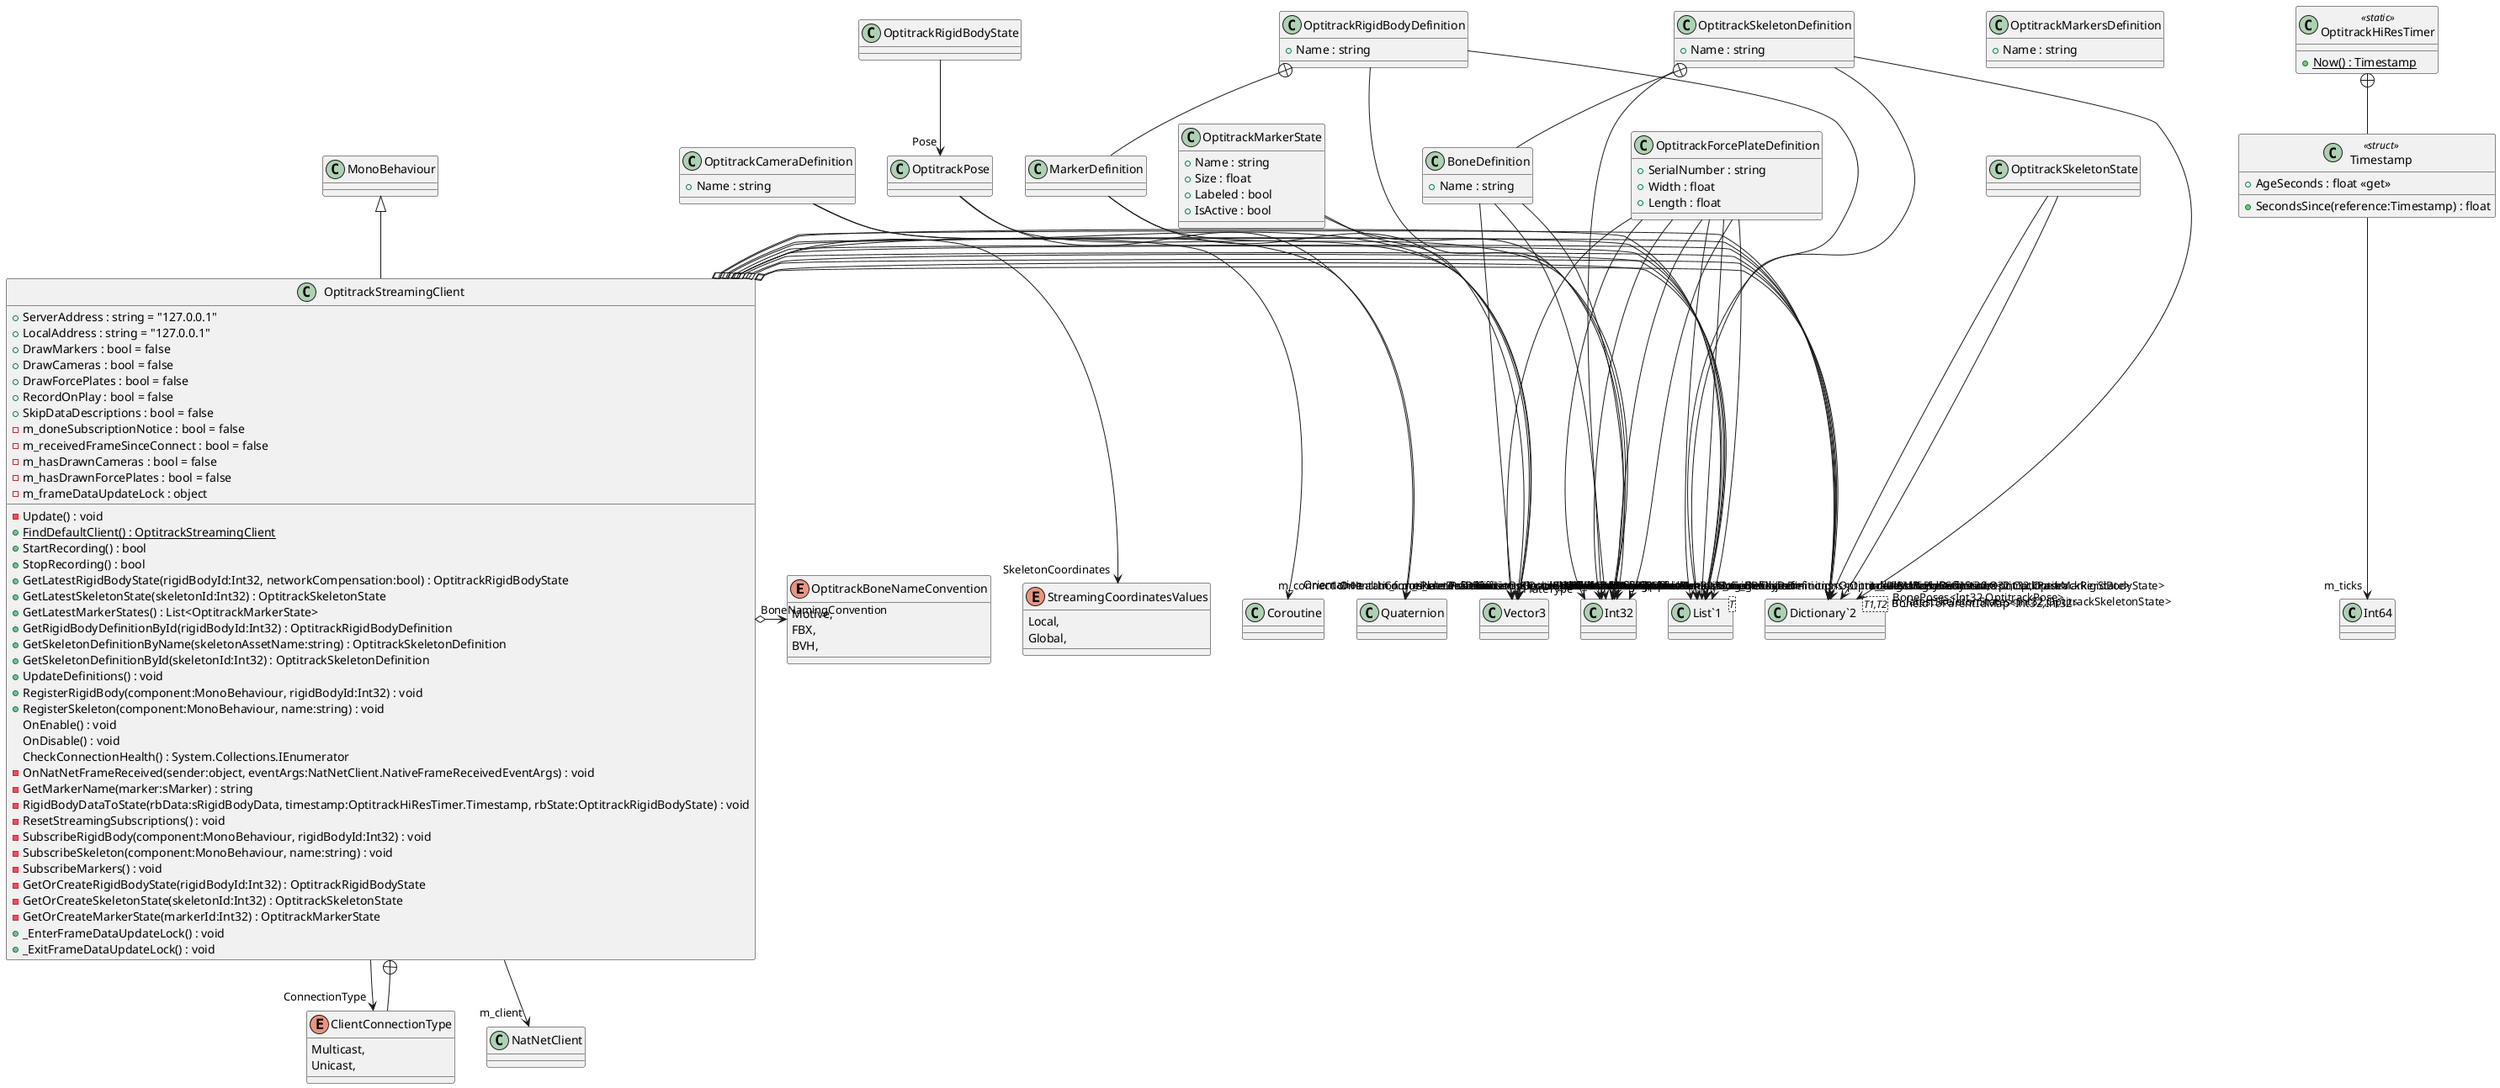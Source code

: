 @startuml
enum OptitrackBoneNameConvention {
    Motive,
    FBX,
    BVH,
}
enum StreamingCoordinatesValues {
    Local,
    Global,
}
class OptitrackPose {
}
class OptitrackMarkerState {
    + Name : string
    + Size : float
    + Labeled : bool
    + IsActive : bool
}
class OptitrackRigidBodyState {
}
class OptitrackSkeletonState {
}
class OptitrackRigidBodyDefinition {
    + Name : string
}
class OptitrackSkeletonDefinition {
    + Name : string
}
class OptitrackMarkersDefinition {
    + Name : string
}
class OptitrackForcePlateDefinition {
    + SerialNumber : string
    + Width : float
    + Length : float
}
class OptitrackCameraDefinition {
    + Name : string
}
class OptitrackHiResTimer <<static>> {
    + {static} Now() : Timestamp
}
class OptitrackStreamingClient {
    + ServerAddress : string = "127.0.0.1"
    + LocalAddress : string = "127.0.0.1"
    + DrawMarkers : bool = false
    + DrawCameras : bool = false
    + DrawForcePlates : bool = false
    + RecordOnPlay : bool = false
    + SkipDataDescriptions : bool = false
    - m_doneSubscriptionNotice : bool = false
    - m_receivedFrameSinceConnect : bool = false
    - m_hasDrawnCameras : bool = false
    - m_hasDrawnForcePlates : bool = false
    - m_frameDataUpdateLock : object
    - Update() : void
    + {static} FindDefaultClient() : OptitrackStreamingClient
    + StartRecording() : bool
    + StopRecording() : bool
    + GetLatestRigidBodyState(rigidBodyId:Int32, networkCompensation:bool) : OptitrackRigidBodyState
    + GetLatestSkeletonState(skeletonId:Int32) : OptitrackSkeletonState
    + GetLatestMarkerStates() : List<OptitrackMarkerState>
    + GetRigidBodyDefinitionById(rigidBodyId:Int32) : OptitrackRigidBodyDefinition
    + GetSkeletonDefinitionByName(skeletonAssetName:string) : OptitrackSkeletonDefinition
    + GetSkeletonDefinitionById(skeletonId:Int32) : OptitrackSkeletonDefinition
    + UpdateDefinitions() : void
    + RegisterRigidBody(component:MonoBehaviour, rigidBodyId:Int32) : void
    + RegisterSkeleton(component:MonoBehaviour, name:string) : void
    OnEnable() : void
    OnDisable() : void
    CheckConnectionHealth() : System.Collections.IEnumerator
    - OnNatNetFrameReceived(sender:object, eventArgs:NatNetClient.NativeFrameReceivedEventArgs) : void
    - GetMarkerName(marker:sMarker) : string
    - RigidBodyDataToState(rbData:sRigidBodyData, timestamp:OptitrackHiResTimer.Timestamp, rbState:OptitrackRigidBodyState) : void
    - ResetStreamingSubscriptions() : void
    - SubscribeRigidBody(component:MonoBehaviour, rigidBodyId:Int32) : void
    - SubscribeSkeleton(component:MonoBehaviour, name:string) : void
    - SubscribeMarkers() : void
    - GetOrCreateRigidBodyState(rigidBodyId:Int32) : OptitrackRigidBodyState
    - GetOrCreateSkeletonState(skeletonId:Int32) : OptitrackSkeletonState
    - GetOrCreateMarkerState(markerId:Int32) : OptitrackMarkerState
    + _EnterFrameDataUpdateLock() : void
    + _ExitFrameDataUpdateLock() : void
}
class "Dictionary`2"<T1,T2> {
}
class MarkerDefinition {
}
class "List`1"<T> {
}
class BoneDefinition {
    + Name : string
}
class Timestamp <<struct>> {
    + AgeSeconds : float <<get>>
    + SecondsSince(reference:Timestamp) : float
}
enum ClientConnectionType {
    Multicast,
    Unicast,
}
OptitrackPose --> "Position" Vector3
OptitrackPose --> "Orientation" Quaternion
OptitrackMarkerState --> "Position" Vector3
OptitrackMarkerState --> "Id" Int32
OptitrackRigidBodyState --> "Pose" OptitrackPose
OptitrackSkeletonState --> "BonePoses<Int32,OptitrackPose>" "Dictionary`2"
OptitrackSkeletonState --> "LocalBonePoses<Int32,OptitrackPose>" "Dictionary`2"
OptitrackRigidBodyDefinition --> "Id" Int32
OptitrackRigidBodyDefinition --> "Markers<MarkerDefinition>" "List`1"
OptitrackSkeletonDefinition --> "Id" Int32
OptitrackSkeletonDefinition --> "Bones<BoneDefinition>" "List`1"
OptitrackSkeletonDefinition --> "BoneIdToParentIdMap<Int32,Int32>" "Dictionary`2"
OptitrackForcePlateDefinition --> "Id" Int32
OptitrackForcePlateDefinition --> "ElectricalOffset" Vector3
OptitrackForcePlateDefinition --> "CalibrationMatrix<float>" "List`1"
OptitrackForcePlateDefinition --> "Corners<float>" "List`1"
OptitrackForcePlateDefinition --> "PlateType" Int32
OptitrackForcePlateDefinition --> "ChannelDataType" Int32
OptitrackForcePlateDefinition --> "ChannelCount" Int32
OptitrackForcePlateDefinition --> "ChannelNames<string>" "List`1"
OptitrackCameraDefinition --> "Position" Vector3
OptitrackCameraDefinition --> "Orientation" Quaternion
MonoBehaviour <|-- OptitrackStreamingClient
OptitrackStreamingClient --> "ConnectionType" ClientConnectionType
OptitrackStreamingClient o-> "SkeletonCoordinates" StreamingCoordinatesValues
OptitrackStreamingClient o-> "BoneNamingConvention" OptitrackBoneNameConvention
OptitrackStreamingClient o-> "m_connectionHealthCoroutine" Coroutine
OptitrackStreamingClient --> "m_client" NatNetClient
OptitrackStreamingClient o-> "m_rigidBodyDefinitions<OptitrackRigidBodyDefinition>" "List`1"
OptitrackStreamingClient o-> "m_skeletonDefinitions<OptitrackSkeletonDefinition>" "List`1"
OptitrackStreamingClient o-> "m_markersDefinitions<OptitrackMarkersDefinition>" "List`1"
OptitrackStreamingClient o-> "m_cameraDefinitions<OptitrackCameraDefinition>" "List`1"
OptitrackStreamingClient o-> "m_forcePlateDefinitions<OptitrackForcePlateDefinition>" "List`1"
OptitrackStreamingClient o-> "m_latestRigidBodyStates<Int32,OptitrackRigidBodyState>" "Dictionary`2"
OptitrackStreamingClient o-> "m_latestSkeletonStates<Int32,OptitrackSkeletonState>" "Dictionary`2"
OptitrackStreamingClient o-> "m_latestMarkerStates<Int32,OptitrackMarkerState>" "Dictionary`2"
OptitrackStreamingClient o-> "m_rigidBodies<Int32,MonoBehaviour>" "Dictionary`2"
OptitrackStreamingClient o-> "m_skeletons<string,MonoBehaviour>" "Dictionary`2"
OptitrackStreamingClient o-> "m_latestMarkerSpheres<Int32,GameObject>" "Dictionary`2"
OptitrackRigidBodyDefinition +-- MarkerDefinition
MarkerDefinition --> "Position" Vector3
MarkerDefinition --> "RequiredLabel" Int32
OptitrackSkeletonDefinition +-- BoneDefinition
BoneDefinition --> "Id" Int32
BoneDefinition --> "ParentId" Int32
BoneDefinition --> "Offset" Vector3
OptitrackHiResTimer +-- Timestamp
Timestamp --> "m_ticks" Int64
OptitrackStreamingClient +-- ClientConnectionType
@enduml
